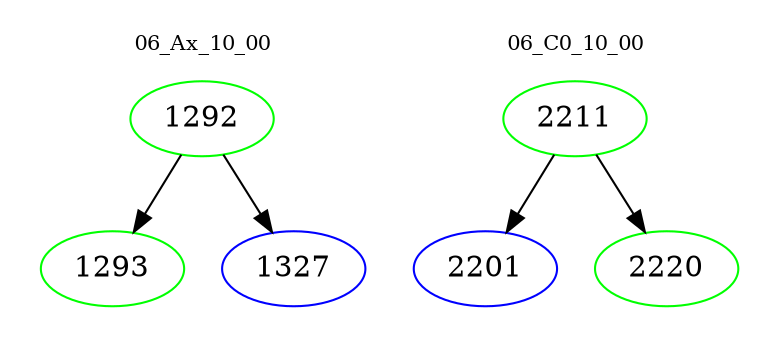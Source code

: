 digraph{
subgraph cluster_0 {
color = white
label = "06_Ax_10_00";
fontsize=10;
T0_1292 [label="1292", color="green"]
T0_1292 -> T0_1293 [color="black"]
T0_1293 [label="1293", color="green"]
T0_1292 -> T0_1327 [color="black"]
T0_1327 [label="1327", color="blue"]
}
subgraph cluster_1 {
color = white
label = "06_C0_10_00";
fontsize=10;
T1_2211 [label="2211", color="green"]
T1_2211 -> T1_2201 [color="black"]
T1_2201 [label="2201", color="blue"]
T1_2211 -> T1_2220 [color="black"]
T1_2220 [label="2220", color="green"]
}
}
